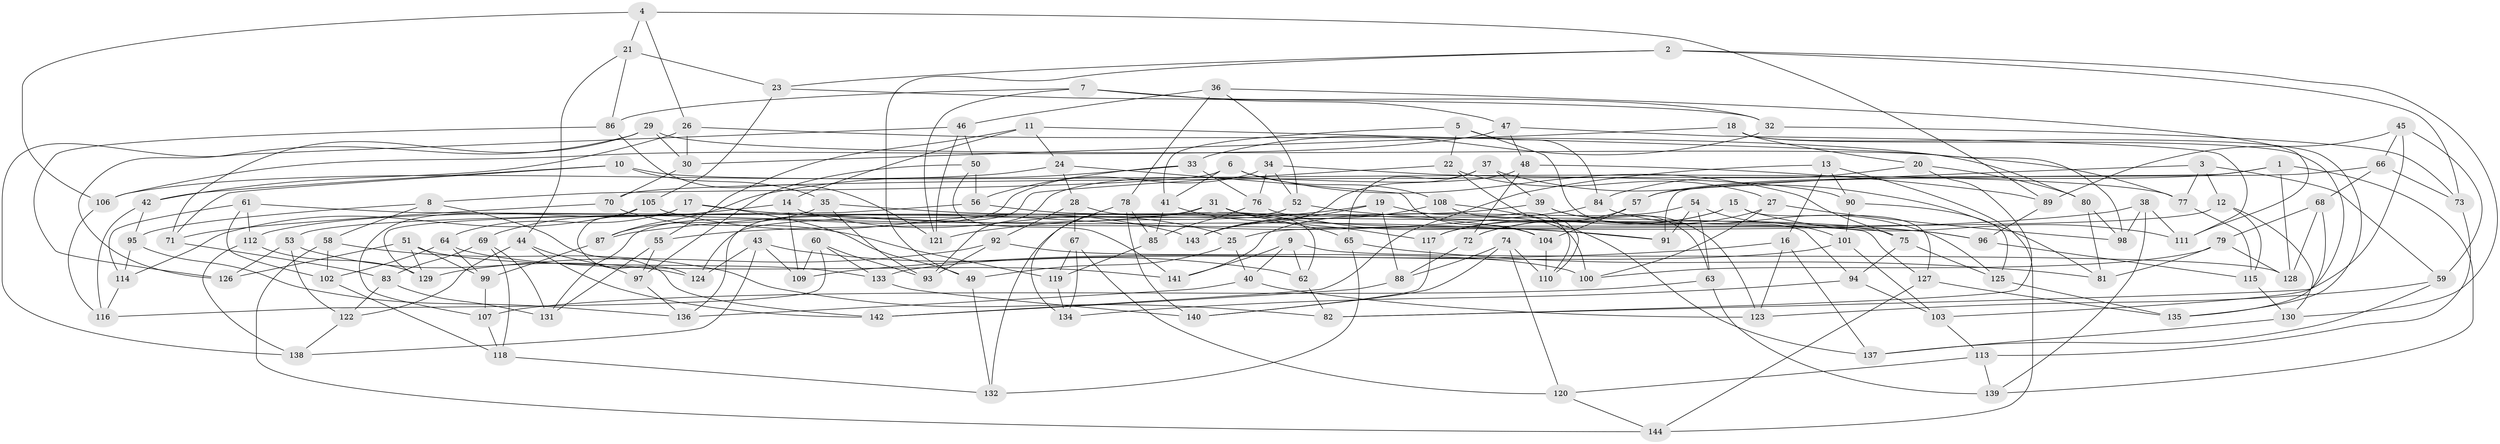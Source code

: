 // coarse degree distribution, {4: 0.69, 6: 0.21, 8: 0.06, 10: 0.01, 14: 0.01, 5: 0.01, 7: 0.01}
// Generated by graph-tools (version 1.1) at 2025/20/03/04/25 18:20:40]
// undirected, 144 vertices, 288 edges
graph export_dot {
graph [start="1"]
  node [color=gray90,style=filled];
  1;
  2;
  3;
  4;
  5;
  6;
  7;
  8;
  9;
  10;
  11;
  12;
  13;
  14;
  15;
  16;
  17;
  18;
  19;
  20;
  21;
  22;
  23;
  24;
  25;
  26;
  27;
  28;
  29;
  30;
  31;
  32;
  33;
  34;
  35;
  36;
  37;
  38;
  39;
  40;
  41;
  42;
  43;
  44;
  45;
  46;
  47;
  48;
  49;
  50;
  51;
  52;
  53;
  54;
  55;
  56;
  57;
  58;
  59;
  60;
  61;
  62;
  63;
  64;
  65;
  66;
  67;
  68;
  69;
  70;
  71;
  72;
  73;
  74;
  75;
  76;
  77;
  78;
  79;
  80;
  81;
  82;
  83;
  84;
  85;
  86;
  87;
  88;
  89;
  90;
  91;
  92;
  93;
  94;
  95;
  96;
  97;
  98;
  99;
  100;
  101;
  102;
  103;
  104;
  105;
  106;
  107;
  108;
  109;
  110;
  111;
  112;
  113;
  114;
  115;
  116;
  117;
  118;
  119;
  120;
  121;
  122;
  123;
  124;
  125;
  126;
  127;
  128;
  129;
  130;
  131;
  132;
  133;
  134;
  135;
  136;
  137;
  138;
  139;
  140;
  141;
  142;
  143;
  144;
  1 -- 57;
  1 -- 128;
  1 -- 91;
  1 -- 139;
  2 -- 130;
  2 -- 73;
  2 -- 49;
  2 -- 23;
  3 -- 57;
  3 -- 12;
  3 -- 59;
  3 -- 77;
  4 -- 89;
  4 -- 26;
  4 -- 21;
  4 -- 106;
  5 -- 22;
  5 -- 84;
  5 -- 94;
  5 -- 41;
  6 -- 41;
  6 -- 8;
  6 -- 108;
  6 -- 75;
  7 -- 47;
  7 -- 32;
  7 -- 86;
  7 -- 121;
  8 -- 58;
  8 -- 142;
  8 -- 95;
  9 -- 40;
  9 -- 62;
  9 -- 128;
  9 -- 141;
  10 -- 35;
  10 -- 42;
  10 -- 77;
  10 -- 71;
  11 -- 14;
  11 -- 80;
  11 -- 55;
  11 -- 24;
  12 -- 130;
  12 -- 115;
  12 -- 25;
  13 -- 16;
  13 -- 90;
  13 -- 142;
  13 -- 144;
  14 -- 109;
  14 -- 25;
  14 -- 69;
  15 -- 127;
  15 -- 117;
  15 -- 111;
  15 -- 72;
  16 -- 109;
  16 -- 137;
  16 -- 123;
  17 -- 91;
  17 -- 64;
  17 -- 107;
  17 -- 49;
  18 -- 30;
  18 -- 20;
  18 -- 103;
  18 -- 135;
  19 -- 143;
  19 -- 88;
  19 -- 121;
  19 -- 100;
  20 -- 80;
  20 -- 84;
  20 -- 82;
  21 -- 44;
  21 -- 86;
  21 -- 23;
  22 -- 27;
  22 -- 110;
  22 -- 136;
  23 -- 105;
  23 -- 32;
  24 -- 106;
  24 -- 104;
  24 -- 28;
  25 -- 49;
  25 -- 40;
  26 -- 42;
  26 -- 30;
  26 -- 98;
  27 -- 98;
  27 -- 72;
  27 -- 100;
  28 -- 62;
  28 -- 92;
  28 -- 67;
  29 -- 71;
  29 -- 77;
  29 -- 30;
  29 -- 126;
  30 -- 70;
  31 -- 117;
  31 -- 96;
  31 -- 112;
  31 -- 132;
  32 -- 73;
  32 -- 33;
  33 -- 56;
  33 -- 76;
  33 -- 87;
  34 -- 76;
  34 -- 131;
  34 -- 52;
  34 -- 90;
  35 -- 93;
  35 -- 87;
  35 -- 104;
  36 -- 46;
  36 -- 78;
  36 -- 52;
  36 -- 111;
  37 -- 65;
  37 -- 143;
  37 -- 39;
  37 -- 81;
  38 -- 98;
  38 -- 55;
  38 -- 139;
  38 -- 111;
  39 -- 53;
  39 -- 123;
  39 -- 63;
  40 -- 136;
  40 -- 123;
  41 -- 65;
  41 -- 85;
  42 -- 116;
  42 -- 95;
  43 -- 138;
  43 -- 124;
  43 -- 62;
  43 -- 109;
  44 -- 142;
  44 -- 97;
  44 -- 122;
  45 -- 66;
  45 -- 59;
  45 -- 82;
  45 -- 89;
  46 -- 138;
  46 -- 50;
  46 -- 121;
  47 -- 106;
  47 -- 48;
  47 -- 111;
  48 -- 72;
  48 -- 89;
  48 -- 93;
  49 -- 132;
  50 -- 97;
  50 -- 56;
  50 -- 141;
  51 -- 99;
  51 -- 126;
  51 -- 129;
  51 -- 133;
  52 -- 96;
  52 -- 124;
  53 -- 124;
  53 -- 126;
  53 -- 122;
  54 -- 91;
  54 -- 101;
  54 -- 63;
  54 -- 141;
  55 -- 131;
  55 -- 97;
  56 -- 129;
  56 -- 75;
  57 -- 117;
  57 -- 104;
  58 -- 144;
  58 -- 82;
  58 -- 102;
  59 -- 123;
  59 -- 137;
  60 -- 109;
  60 -- 133;
  60 -- 116;
  60 -- 93;
  61 -- 127;
  61 -- 112;
  61 -- 102;
  61 -- 114;
  62 -- 82;
  63 -- 107;
  63 -- 139;
  64 -- 99;
  64 -- 141;
  64 -- 102;
  65 -- 132;
  65 -- 81;
  66 -- 73;
  66 -- 70;
  66 -- 68;
  67 -- 119;
  67 -- 134;
  67 -- 120;
  68 -- 128;
  68 -- 135;
  68 -- 79;
  69 -- 118;
  69 -- 83;
  69 -- 131;
  70 -- 71;
  70 -- 119;
  71 -- 83;
  72 -- 88;
  73 -- 113;
  74 -- 120;
  74 -- 88;
  74 -- 140;
  74 -- 110;
  75 -- 94;
  75 -- 125;
  76 -- 91;
  76 -- 85;
  77 -- 115;
  78 -- 134;
  78 -- 85;
  78 -- 140;
  79 -- 81;
  79 -- 128;
  79 -- 100;
  80 -- 81;
  80 -- 98;
  83 -- 131;
  83 -- 122;
  84 -- 125;
  84 -- 87;
  85 -- 119;
  86 -- 121;
  86 -- 126;
  87 -- 99;
  88 -- 142;
  89 -- 96;
  90 -- 125;
  90 -- 101;
  92 -- 93;
  92 -- 129;
  92 -- 100;
  94 -- 134;
  94 -- 103;
  95 -- 136;
  95 -- 114;
  96 -- 115;
  97 -- 136;
  99 -- 107;
  101 -- 103;
  101 -- 133;
  102 -- 118;
  103 -- 113;
  104 -- 110;
  105 -- 114;
  105 -- 143;
  105 -- 124;
  106 -- 116;
  107 -- 118;
  108 -- 143;
  108 -- 137;
  108 -- 110;
  112 -- 138;
  112 -- 129;
  113 -- 120;
  113 -- 139;
  114 -- 116;
  115 -- 130;
  117 -- 140;
  118 -- 132;
  119 -- 134;
  120 -- 144;
  122 -- 138;
  125 -- 135;
  127 -- 135;
  127 -- 144;
  130 -- 137;
  133 -- 140;
}
